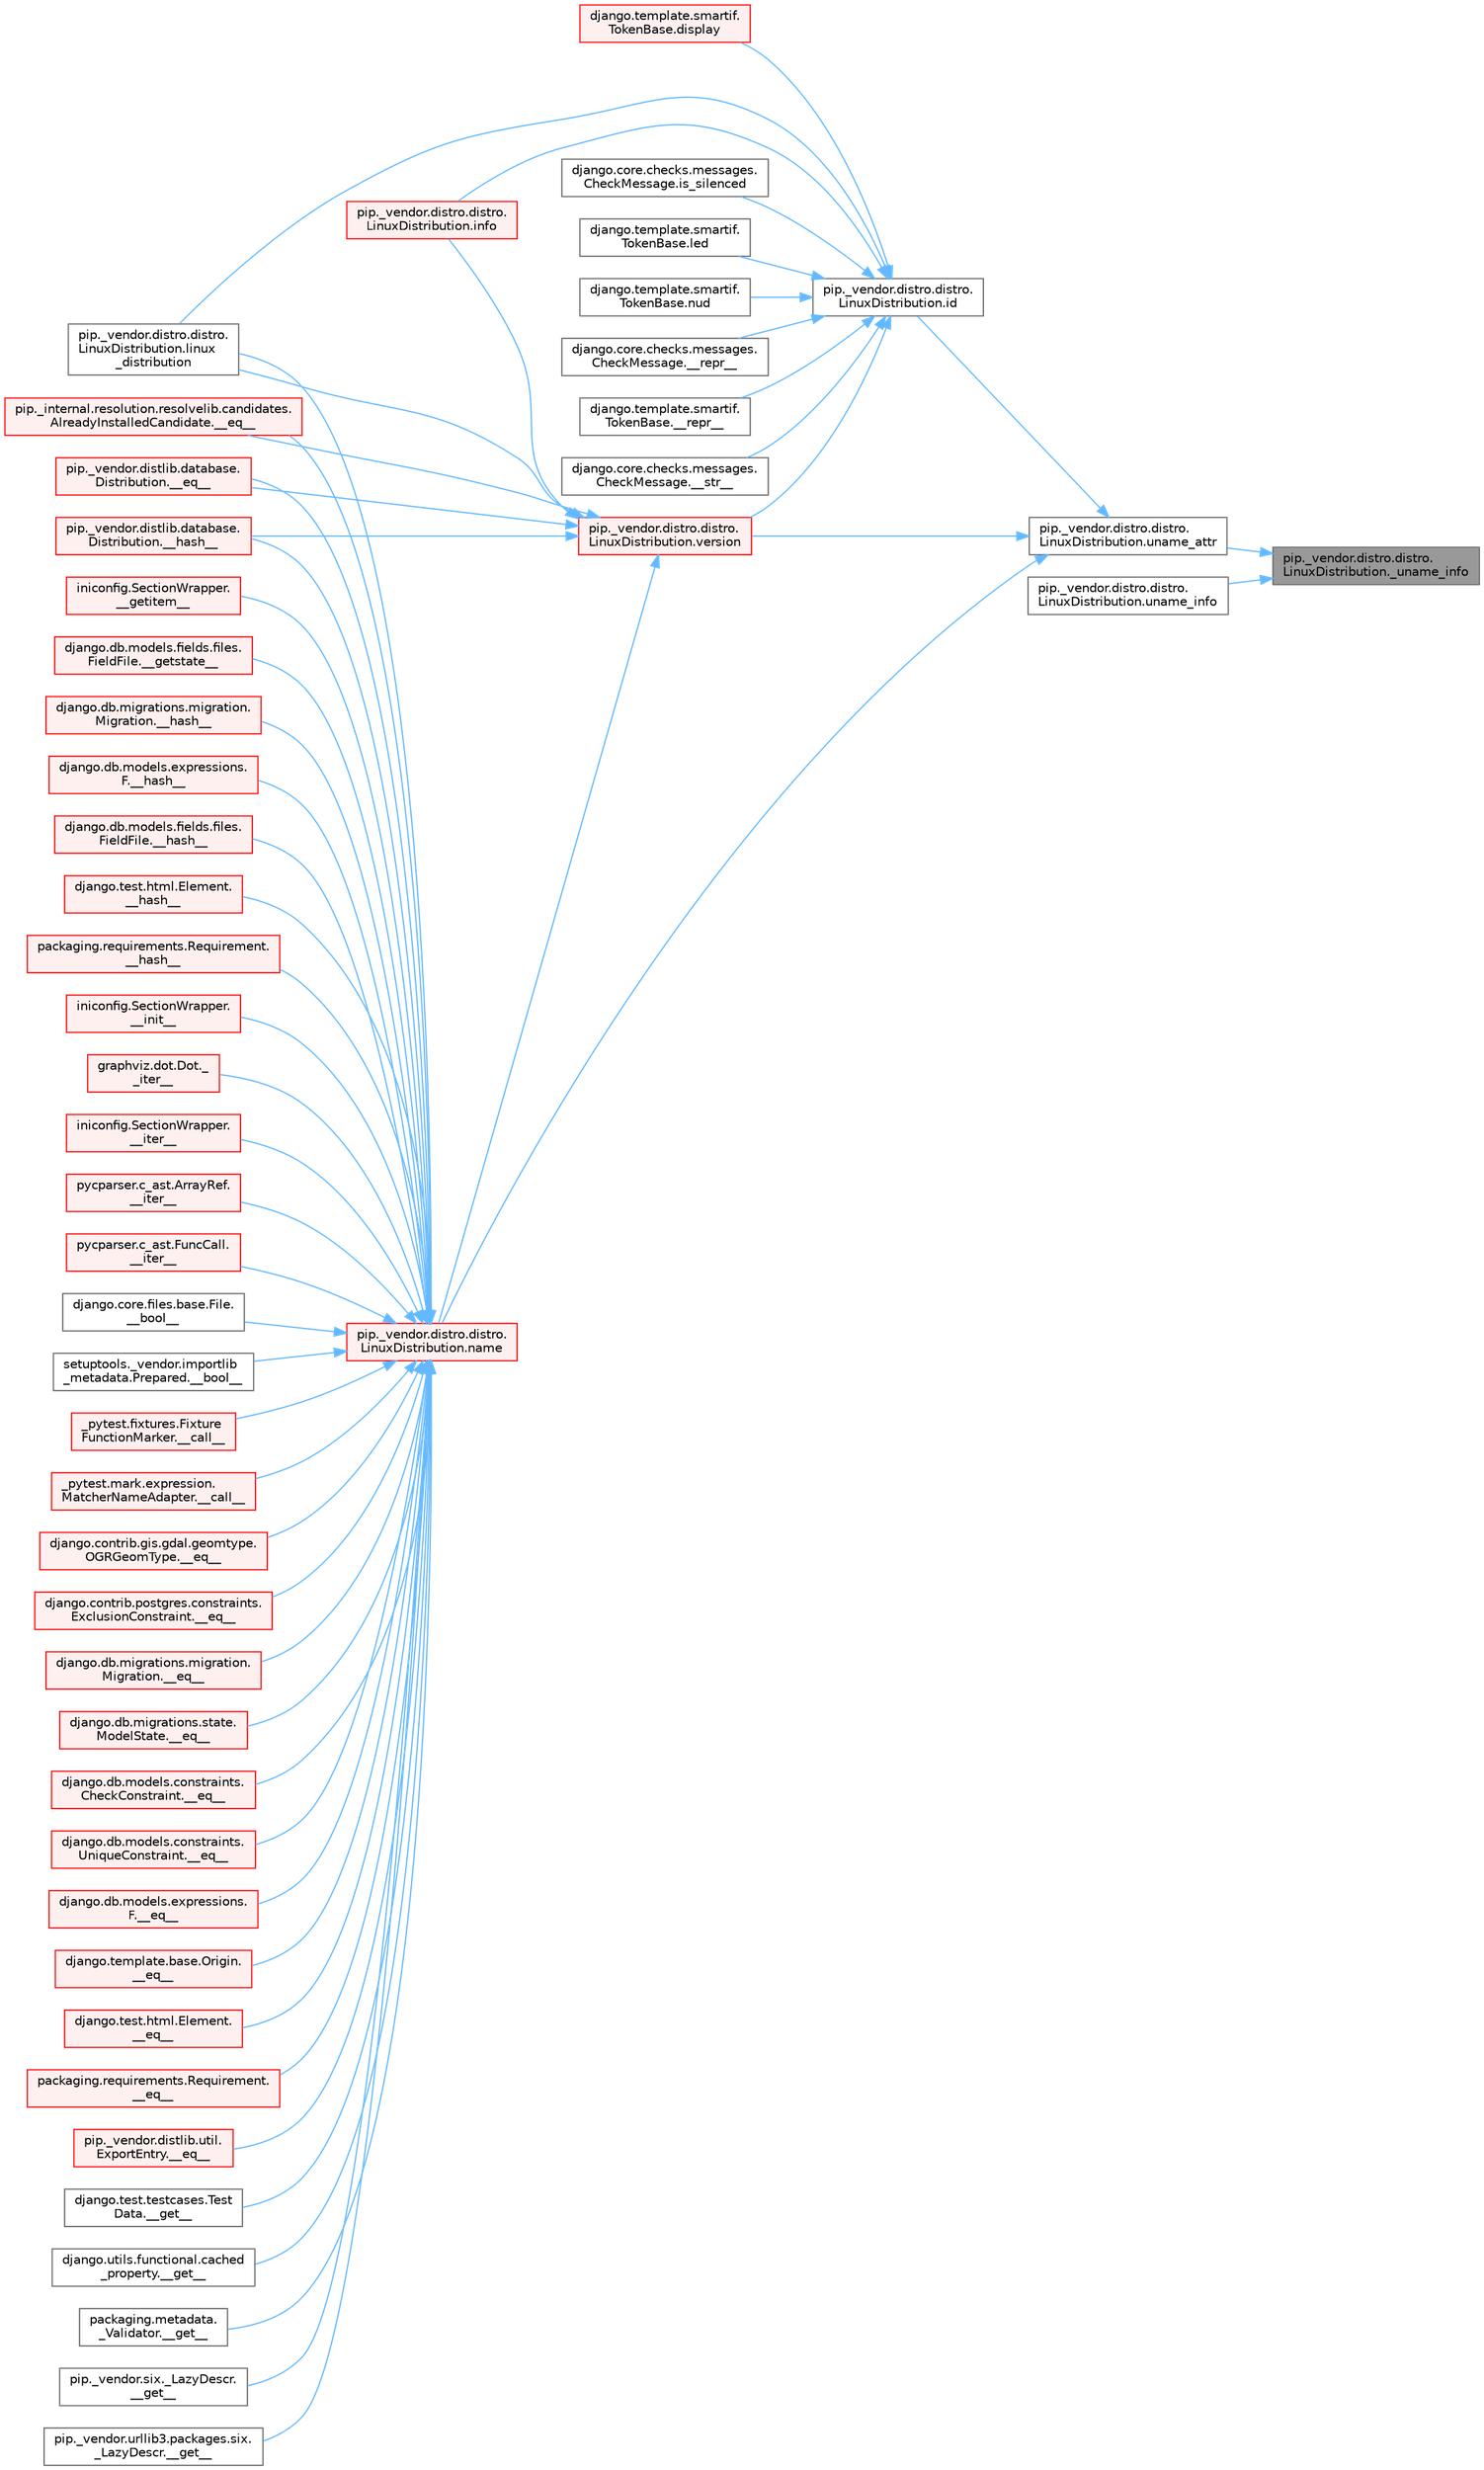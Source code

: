 digraph "pip._vendor.distro.distro.LinuxDistribution._uname_info"
{
 // LATEX_PDF_SIZE
  bgcolor="transparent";
  edge [fontname=Helvetica,fontsize=10,labelfontname=Helvetica,labelfontsize=10];
  node [fontname=Helvetica,fontsize=10,shape=box,height=0.2,width=0.4];
  rankdir="RL";
  Node1 [id="Node000001",label="pip._vendor.distro.distro.\lLinuxDistribution._uname_info",height=0.2,width=0.4,color="gray40", fillcolor="grey60", style="filled", fontcolor="black",tooltip=" "];
  Node1 -> Node2 [id="edge1_Node000001_Node000002",dir="back",color="steelblue1",style="solid",tooltip=" "];
  Node2 [id="Node000002",label="pip._vendor.distro.distro.\lLinuxDistribution.uname_attr",height=0.2,width=0.4,color="grey40", fillcolor="white", style="filled",URL="$classpip_1_1__vendor_1_1distro_1_1distro_1_1_linux_distribution.html#a41ed985a34cdca25cac350af802e86d4",tooltip=" "];
  Node2 -> Node3 [id="edge2_Node000002_Node000003",dir="back",color="steelblue1",style="solid",tooltip=" "];
  Node3 [id="Node000003",label="pip._vendor.distro.distro.\lLinuxDistribution.id",height=0.2,width=0.4,color="grey40", fillcolor="white", style="filled",URL="$classpip_1_1__vendor_1_1distro_1_1distro_1_1_linux_distribution.html#aec57d97b3bd82778371db7afa1d5b877",tooltip=" "];
  Node3 -> Node4 [id="edge3_Node000003_Node000004",dir="back",color="steelblue1",style="solid",tooltip=" "];
  Node4 [id="Node000004",label="django.core.checks.messages.\lCheckMessage.__repr__",height=0.2,width=0.4,color="grey40", fillcolor="white", style="filled",URL="$classdjango_1_1core_1_1checks_1_1messages_1_1_check_message.html#aacd437544c605df73955ce188f1ec16c",tooltip=" "];
  Node3 -> Node5 [id="edge4_Node000003_Node000005",dir="back",color="steelblue1",style="solid",tooltip=" "];
  Node5 [id="Node000005",label="django.template.smartif.\lTokenBase.__repr__",height=0.2,width=0.4,color="grey40", fillcolor="white", style="filled",URL="$classdjango_1_1template_1_1smartif_1_1_token_base.html#a8ee61204df12d80d48cdb6e41f74b94c",tooltip=" "];
  Node3 -> Node6 [id="edge5_Node000003_Node000006",dir="back",color="steelblue1",style="solid",tooltip=" "];
  Node6 [id="Node000006",label="django.core.checks.messages.\lCheckMessage.__str__",height=0.2,width=0.4,color="grey40", fillcolor="white", style="filled",URL="$classdjango_1_1core_1_1checks_1_1messages_1_1_check_message.html#a5a594547b767061367294e697ac8af32",tooltip=" "];
  Node3 -> Node7 [id="edge6_Node000003_Node000007",dir="back",color="steelblue1",style="solid",tooltip=" "];
  Node7 [id="Node000007",label="django.template.smartif.\lTokenBase.display",height=0.2,width=0.4,color="red", fillcolor="#FFF0F0", style="filled",URL="$classdjango_1_1template_1_1smartif_1_1_token_base.html#af8ccd5b8a53d5f0cd5f3f3e853752070",tooltip=" "];
  Node3 -> Node2458 [id="edge7_Node000003_Node002458",dir="back",color="steelblue1",style="solid",tooltip=" "];
  Node2458 [id="Node002458",label="pip._vendor.distro.distro.\lLinuxDistribution.info",height=0.2,width=0.4,color="red", fillcolor="#FFF0F0", style="filled",URL="$classpip_1_1__vendor_1_1distro_1_1distro_1_1_linux_distribution.html#a006af842ff29a5797a718d5b6f853c95",tooltip=" "];
  Node3 -> Node3185 [id="edge8_Node000003_Node003185",dir="back",color="steelblue1",style="solid",tooltip=" "];
  Node3185 [id="Node003185",label="django.core.checks.messages.\lCheckMessage.is_silenced",height=0.2,width=0.4,color="grey40", fillcolor="white", style="filled",URL="$classdjango_1_1core_1_1checks_1_1messages_1_1_check_message.html#a060352835bfe4fe7ba9558592c1cc04f",tooltip=" "];
  Node3 -> Node3186 [id="edge9_Node000003_Node003186",dir="back",color="steelblue1",style="solid",tooltip=" "];
  Node3186 [id="Node003186",label="django.template.smartif.\lTokenBase.led",height=0.2,width=0.4,color="grey40", fillcolor="white", style="filled",URL="$classdjango_1_1template_1_1smartif_1_1_token_base.html#aa7547de5b3294682f4ce0a9abbb26756",tooltip=" "];
  Node3 -> Node2042 [id="edge10_Node000003_Node002042",dir="back",color="steelblue1",style="solid",tooltip=" "];
  Node2042 [id="Node002042",label="pip._vendor.distro.distro.\lLinuxDistribution.linux\l_distribution",height=0.2,width=0.4,color="grey40", fillcolor="white", style="filled",URL="$classpip_1_1__vendor_1_1distro_1_1distro_1_1_linux_distribution.html#a3babc6762bf16e331f59bf3b90d820ee",tooltip=" "];
  Node3 -> Node3187 [id="edge11_Node000003_Node003187",dir="back",color="steelblue1",style="solid",tooltip=" "];
  Node3187 [id="Node003187",label="django.template.smartif.\lTokenBase.nud",height=0.2,width=0.4,color="grey40", fillcolor="white", style="filled",URL="$classdjango_1_1template_1_1smartif_1_1_token_base.html#ad1a7cd0a1aea26a6cc69c4973e1d7e76",tooltip=" "];
  Node3 -> Node3188 [id="edge12_Node000003_Node003188",dir="back",color="steelblue1",style="solid",tooltip=" "];
  Node3188 [id="Node003188",label="pip._vendor.distro.distro.\lLinuxDistribution.version",height=0.2,width=0.4,color="red", fillcolor="#FFF0F0", style="filled",URL="$classpip_1_1__vendor_1_1distro_1_1distro_1_1_linux_distribution.html#a35f4d1557d49774f4cb5c3f52fca0676",tooltip=" "];
  Node3188 -> Node1001 [id="edge13_Node003188_Node001001",dir="back",color="steelblue1",style="solid",tooltip=" "];
  Node1001 [id="Node001001",label="pip._internal.resolution.resolvelib.candidates.\lAlreadyInstalledCandidate.__eq__",height=0.2,width=0.4,color="red", fillcolor="#FFF0F0", style="filled",URL="$classpip_1_1__internal_1_1resolution_1_1resolvelib_1_1candidates_1_1_already_installed_candidate.html#a94393be14236fb68b64ac2b9f1e89d53",tooltip=" "];
  Node3188 -> Node1002 [id="edge14_Node003188_Node001002",dir="back",color="steelblue1",style="solid",tooltip=" "];
  Node1002 [id="Node001002",label="pip._vendor.distlib.database.\lDistribution.__eq__",height=0.2,width=0.4,color="red", fillcolor="#FFF0F0", style="filled",URL="$classpip_1_1__vendor_1_1distlib_1_1database_1_1_distribution.html#aba7030b239fad6f8faac6fcb9bec27c2",tooltip=" "];
  Node3188 -> Node1016 [id="edge15_Node003188_Node001016",dir="back",color="steelblue1",style="solid",tooltip=" "];
  Node1016 [id="Node001016",label="pip._vendor.distlib.database.\lDistribution.__hash__",height=0.2,width=0.4,color="red", fillcolor="#FFF0F0", style="filled",URL="$classpip_1_1__vendor_1_1distlib_1_1database_1_1_distribution.html#af9d117c9909f8cbf07f12c723b145c3b",tooltip=" "];
  Node3188 -> Node2458 [id="edge16_Node003188_Node002458",dir="back",color="steelblue1",style="solid",tooltip=" "];
  Node3188 -> Node2042 [id="edge17_Node003188_Node002042",dir="back",color="steelblue1",style="solid",tooltip=" "];
  Node3188 -> Node2506 [id="edge18_Node003188_Node002506",dir="back",color="steelblue1",style="solid",tooltip=" "];
  Node2506 [id="Node002506",label="pip._vendor.distro.distro.\lLinuxDistribution.name",height=0.2,width=0.4,color="red", fillcolor="#FFF0F0", style="filled",URL="$classpip_1_1__vendor_1_1distro_1_1distro_1_1_linux_distribution.html#a0f30009e5f86e89a27bd187e8a759e32",tooltip=" "];
  Node2506 -> Node990 [id="edge19_Node002506_Node000990",dir="back",color="steelblue1",style="solid",tooltip=" "];
  Node990 [id="Node000990",label="django.core.files.base.File.\l__bool__",height=0.2,width=0.4,color="grey40", fillcolor="white", style="filled",URL="$classdjango_1_1core_1_1files_1_1base_1_1_file.html#adf07dd46020c7160b2257d9e3da4bc43",tooltip=" "];
  Node2506 -> Node991 [id="edge20_Node002506_Node000991",dir="back",color="steelblue1",style="solid",tooltip=" "];
  Node991 [id="Node000991",label="setuptools._vendor.importlib\l_metadata.Prepared.__bool__",height=0.2,width=0.4,color="grey40", fillcolor="white", style="filled",URL="$classsetuptools_1_1__vendor_1_1importlib__metadata_1_1_prepared.html#a0395661b38fe11742f24c0482962b913",tooltip=" "];
  Node2506 -> Node992 [id="edge21_Node002506_Node000992",dir="back",color="steelblue1",style="solid",tooltip=" "];
  Node992 [id="Node000992",label="_pytest.fixtures.Fixture\lFunctionMarker.__call__",height=0.2,width=0.4,color="red", fillcolor="#FFF0F0", style="filled",URL="$class__pytest_1_1fixtures_1_1_fixture_function_marker.html#acc9c789cb8d19388b24d740159ba305d",tooltip=" "];
  Node2506 -> Node993 [id="edge22_Node002506_Node000993",dir="back",color="steelblue1",style="solid",tooltip=" "];
  Node993 [id="Node000993",label="_pytest.mark.expression.\lMatcherNameAdapter.__call__",height=0.2,width=0.4,color="red", fillcolor="#FFF0F0", style="filled",URL="$class__pytest_1_1mark_1_1expression_1_1_matcher_name_adapter.html#a7ecd7564e2e67d5ac026d25db1466389",tooltip=" "];
  Node2506 -> Node994 [id="edge23_Node002506_Node000994",dir="back",color="steelblue1",style="solid",tooltip=" "];
  Node994 [id="Node000994",label="django.contrib.gis.gdal.geomtype.\lOGRGeomType.__eq__",height=0.2,width=0.4,color="red", fillcolor="#FFF0F0", style="filled",URL="$classdjango_1_1contrib_1_1gis_1_1gdal_1_1geomtype_1_1_o_g_r_geom_type.html#a878253f899634c312b64add448108474",tooltip=" "];
  Node2506 -> Node529 [id="edge24_Node002506_Node000529",dir="back",color="steelblue1",style="solid",tooltip=" "];
  Node529 [id="Node000529",label="django.contrib.postgres.constraints.\lExclusionConstraint.__eq__",height=0.2,width=0.4,color="red", fillcolor="#FFF0F0", style="filled",URL="$classdjango_1_1contrib_1_1postgres_1_1constraints_1_1_exclusion_constraint.html#af496d048323e51177e1239475f9fe47c",tooltip=" "];
  Node2506 -> Node995 [id="edge25_Node002506_Node000995",dir="back",color="steelblue1",style="solid",tooltip=" "];
  Node995 [id="Node000995",label="django.db.migrations.migration.\lMigration.__eq__",height=0.2,width=0.4,color="red", fillcolor="#FFF0F0", style="filled",URL="$classdjango_1_1db_1_1migrations_1_1migration_1_1_migration.html#a0234090d18f01ee0a7a23b98a036ac79",tooltip=" "];
  Node2506 -> Node996 [id="edge26_Node002506_Node000996",dir="back",color="steelblue1",style="solid",tooltip=" "];
  Node996 [id="Node000996",label="django.db.migrations.state.\lModelState.__eq__",height=0.2,width=0.4,color="red", fillcolor="#FFF0F0", style="filled",URL="$classdjango_1_1db_1_1migrations_1_1state_1_1_model_state.html#ae338faa36574cfa53f86dac5ac80176d",tooltip=" "];
  Node2506 -> Node793 [id="edge27_Node002506_Node000793",dir="back",color="steelblue1",style="solid",tooltip=" "];
  Node793 [id="Node000793",label="django.db.models.constraints.\lCheckConstraint.__eq__",height=0.2,width=0.4,color="red", fillcolor="#FFF0F0", style="filled",URL="$classdjango_1_1db_1_1models_1_1constraints_1_1_check_constraint.html#a55875a553e53009967129f8b8a269475",tooltip=" "];
  Node2506 -> Node530 [id="edge28_Node002506_Node000530",dir="back",color="steelblue1",style="solid",tooltip=" "];
  Node530 [id="Node000530",label="django.db.models.constraints.\lUniqueConstraint.__eq__",height=0.2,width=0.4,color="red", fillcolor="#FFF0F0", style="filled",URL="$classdjango_1_1db_1_1models_1_1constraints_1_1_unique_constraint.html#a1a877e5c6def4673a480b3fd44e3ad19",tooltip=" "];
  Node2506 -> Node997 [id="edge29_Node002506_Node000997",dir="back",color="steelblue1",style="solid",tooltip=" "];
  Node997 [id="Node000997",label="django.db.models.expressions.\lF.__eq__",height=0.2,width=0.4,color="red", fillcolor="#FFF0F0", style="filled",URL="$classdjango_1_1db_1_1models_1_1expressions_1_1_f.html#ae5a4762383529ca2924f76683eede0d2",tooltip=" "];
  Node2506 -> Node998 [id="edge30_Node002506_Node000998",dir="back",color="steelblue1",style="solid",tooltip=" "];
  Node998 [id="Node000998",label="django.template.base.Origin.\l__eq__",height=0.2,width=0.4,color="red", fillcolor="#FFF0F0", style="filled",URL="$classdjango_1_1template_1_1base_1_1_origin.html#aceaf6f15e79a904eef75db1caa454d5c",tooltip=" "];
  Node2506 -> Node999 [id="edge31_Node002506_Node000999",dir="back",color="steelblue1",style="solid",tooltip=" "];
  Node999 [id="Node000999",label="django.test.html.Element.\l__eq__",height=0.2,width=0.4,color="red", fillcolor="#FFF0F0", style="filled",URL="$classdjango_1_1test_1_1html_1_1_element.html#a287e83f2ae4a6f13b9e00d7b70ee5d47",tooltip=" "];
  Node2506 -> Node1000 [id="edge32_Node002506_Node001000",dir="back",color="steelblue1",style="solid",tooltip=" "];
  Node1000 [id="Node001000",label="packaging.requirements.Requirement.\l__eq__",height=0.2,width=0.4,color="red", fillcolor="#FFF0F0", style="filled",URL="$classpackaging_1_1requirements_1_1_requirement.html#ae285c586a0e8b9e700b0f5f25e2c2671",tooltip=" "];
  Node2506 -> Node1001 [id="edge33_Node002506_Node001001",dir="back",color="steelblue1",style="solid",tooltip=" "];
  Node2506 -> Node1002 [id="edge34_Node002506_Node001002",dir="back",color="steelblue1",style="solid",tooltip=" "];
  Node2506 -> Node1003 [id="edge35_Node002506_Node001003",dir="back",color="steelblue1",style="solid",tooltip=" "];
  Node1003 [id="Node001003",label="pip._vendor.distlib.util.\lExportEntry.__eq__",height=0.2,width=0.4,color="red", fillcolor="#FFF0F0", style="filled",URL="$classpip_1_1__vendor_1_1distlib_1_1util_1_1_export_entry.html#a0fb0e6e2d6aa56973f97290b051c5709",tooltip=" "];
  Node2506 -> Node167 [id="edge36_Node002506_Node000167",dir="back",color="steelblue1",style="solid",tooltip=" "];
  Node167 [id="Node000167",label="django.test.testcases.Test\lData.__get__",height=0.2,width=0.4,color="grey40", fillcolor="white", style="filled",URL="$classdjango_1_1test_1_1testcases_1_1_test_data.html#a6b90c1a9262cf266d34b5e5faa257454",tooltip=" "];
  Node2506 -> Node1004 [id="edge37_Node002506_Node001004",dir="back",color="steelblue1",style="solid",tooltip=" "];
  Node1004 [id="Node001004",label="django.utils.functional.cached\l_property.__get__",height=0.2,width=0.4,color="grey40", fillcolor="white", style="filled",URL="$classdjango_1_1utils_1_1functional_1_1cached__property.html#aea06f0393fa1ebeb0e878b1df50e0ea6",tooltip=" "];
  Node2506 -> Node1005 [id="edge38_Node002506_Node001005",dir="back",color="steelblue1",style="solid",tooltip=" "];
  Node1005 [id="Node001005",label="packaging.metadata.\l_Validator.__get__",height=0.2,width=0.4,color="grey40", fillcolor="white", style="filled",URL="$classpackaging_1_1metadata_1_1___validator.html#aee57fdc6ee4e64af0551e761a2339d22",tooltip=" "];
  Node2506 -> Node1006 [id="edge39_Node002506_Node001006",dir="back",color="steelblue1",style="solid",tooltip=" "];
  Node1006 [id="Node001006",label="pip._vendor.six._LazyDescr.\l__get__",height=0.2,width=0.4,color="grey40", fillcolor="white", style="filled",URL="$classpip_1_1__vendor_1_1six_1_1___lazy_descr.html#aeb559285af794a2be524d8e532244a3e",tooltip=" "];
  Node2506 -> Node1007 [id="edge40_Node002506_Node001007",dir="back",color="steelblue1",style="solid",tooltip=" "];
  Node1007 [id="Node001007",label="pip._vendor.urllib3.packages.six.\l_LazyDescr.__get__",height=0.2,width=0.4,color="grey40", fillcolor="white", style="filled",URL="$classpip_1_1__vendor_1_1urllib3_1_1packages_1_1six_1_1___lazy_descr.html#a08ccd0501dd1c57d35df463db038355d",tooltip=" "];
  Node2506 -> Node1008 [id="edge41_Node002506_Node001008",dir="back",color="steelblue1",style="solid",tooltip=" "];
  Node1008 [id="Node001008",label="iniconfig.SectionWrapper.\l__getitem__",height=0.2,width=0.4,color="red", fillcolor="#FFF0F0", style="filled",URL="$classiniconfig_1_1_section_wrapper.html#a3fc976958f26ef38b05fa3a8e6df2a4e",tooltip=" "];
  Node2506 -> Node1009 [id="edge42_Node002506_Node001009",dir="back",color="steelblue1",style="solid",tooltip=" "];
  Node1009 [id="Node001009",label="django.db.models.fields.files.\lFieldFile.__getstate__",height=0.2,width=0.4,color="red", fillcolor="#FFF0F0", style="filled",URL="$classdjango_1_1db_1_1models_1_1fields_1_1files_1_1_field_file.html#abe72652d5f16633f345ef032fd8e3b5c",tooltip=" "];
  Node2506 -> Node1011 [id="edge43_Node002506_Node001011",dir="back",color="steelblue1",style="solid",tooltip=" "];
  Node1011 [id="Node001011",label="django.db.migrations.migration.\lMigration.__hash__",height=0.2,width=0.4,color="red", fillcolor="#FFF0F0", style="filled",URL="$classdjango_1_1db_1_1migrations_1_1migration_1_1_migration.html#aae8f7f62ce57be42f7b5af2e49edf919",tooltip=" "];
  Node2506 -> Node1012 [id="edge44_Node002506_Node001012",dir="back",color="steelblue1",style="solid",tooltip=" "];
  Node1012 [id="Node001012",label="django.db.models.expressions.\lF.__hash__",height=0.2,width=0.4,color="red", fillcolor="#FFF0F0", style="filled",URL="$classdjango_1_1db_1_1models_1_1expressions_1_1_f.html#a6431516addfd350b0b6ed0e51165f7c1",tooltip=" "];
  Node2506 -> Node1013 [id="edge45_Node002506_Node001013",dir="back",color="steelblue1",style="solid",tooltip=" "];
  Node1013 [id="Node001013",label="django.db.models.fields.files.\lFieldFile.__hash__",height=0.2,width=0.4,color="red", fillcolor="#FFF0F0", style="filled",URL="$classdjango_1_1db_1_1models_1_1fields_1_1files_1_1_field_file.html#a3d0916f2296d973216a37e30a933c401",tooltip=" "];
  Node2506 -> Node1014 [id="edge46_Node002506_Node001014",dir="back",color="steelblue1",style="solid",tooltip=" "];
  Node1014 [id="Node001014",label="django.test.html.Element.\l__hash__",height=0.2,width=0.4,color="red", fillcolor="#FFF0F0", style="filled",URL="$classdjango_1_1test_1_1html_1_1_element.html#a9e783fdad624f8860a95fe7662ea85f3",tooltip=" "];
  Node2506 -> Node1015 [id="edge47_Node002506_Node001015",dir="back",color="steelblue1",style="solid",tooltip=" "];
  Node1015 [id="Node001015",label="packaging.requirements.Requirement.\l__hash__",height=0.2,width=0.4,color="red", fillcolor="#FFF0F0", style="filled",URL="$classpackaging_1_1requirements_1_1_requirement.html#a69426ed6e3cc347033b3096195023bfc",tooltip=" "];
  Node2506 -> Node1016 [id="edge48_Node002506_Node001016",dir="back",color="steelblue1",style="solid",tooltip=" "];
  Node2506 -> Node1017 [id="edge49_Node002506_Node001017",dir="back",color="steelblue1",style="solid",tooltip=" "];
  Node1017 [id="Node001017",label="iniconfig.SectionWrapper.\l__init__",height=0.2,width=0.4,color="red", fillcolor="#FFF0F0", style="filled",URL="$classiniconfig_1_1_section_wrapper.html#ac789fd178fa19b9e39994b6f79265620",tooltip=" "];
  Node2506 -> Node1018 [id="edge50_Node002506_Node001018",dir="back",color="steelblue1",style="solid",tooltip=" "];
  Node1018 [id="Node001018",label="graphviz.dot.Dot._\l_iter__",height=0.2,width=0.4,color="red", fillcolor="#FFF0F0", style="filled",URL="$classgraphviz_1_1dot_1_1_dot.html#ad581ae397ceb7e0bef9698433ce3a2a4",tooltip=" "];
  Node2506 -> Node1019 [id="edge51_Node002506_Node001019",dir="back",color="steelblue1",style="solid",tooltip=" "];
  Node1019 [id="Node001019",label="iniconfig.SectionWrapper.\l__iter__",height=0.2,width=0.4,color="red", fillcolor="#FFF0F0", style="filled",URL="$classiniconfig_1_1_section_wrapper.html#a7cd33b3569c0daafd76e11dcaf5bfdf2",tooltip=" "];
  Node2506 -> Node1020 [id="edge52_Node002506_Node001020",dir="back",color="steelblue1",style="solid",tooltip=" "];
  Node1020 [id="Node001020",label="pycparser.c_ast.ArrayRef.\l__iter__",height=0.2,width=0.4,color="red", fillcolor="#FFF0F0", style="filled",URL="$classpycparser_1_1c__ast_1_1_array_ref.html#a1a69033eb783e23c22da33fe4f791b6d",tooltip=" "];
  Node2506 -> Node1021 [id="edge53_Node002506_Node001021",dir="back",color="steelblue1",style="solid",tooltip=" "];
  Node1021 [id="Node001021",label="pycparser.c_ast.FuncCall.\l__iter__",height=0.2,width=0.4,color="red", fillcolor="#FFF0F0", style="filled",URL="$classpycparser_1_1c__ast_1_1_func_call.html#af6a1cc2e46c11f1e12f06f9e2de94fd5",tooltip=" "];
  Node2506 -> Node2042 [id="edge54_Node002506_Node002042",dir="back",color="steelblue1",style="solid",tooltip=" "];
  Node2 -> Node2506 [id="edge55_Node000002_Node002506",dir="back",color="steelblue1",style="solid",tooltip=" "];
  Node2 -> Node3188 [id="edge56_Node000002_Node003188",dir="back",color="steelblue1",style="solid",tooltip=" "];
  Node1 -> Node3189 [id="edge57_Node000001_Node003189",dir="back",color="steelblue1",style="solid",tooltip=" "];
  Node3189 [id="Node003189",label="pip._vendor.distro.distro.\lLinuxDistribution.uname_info",height=0.2,width=0.4,color="grey40", fillcolor="white", style="filled",URL="$classpip_1_1__vendor_1_1distro_1_1distro_1_1_linux_distribution.html#a4ab41e0efd524c8295bb83483d4c2dfc",tooltip=" "];
}

